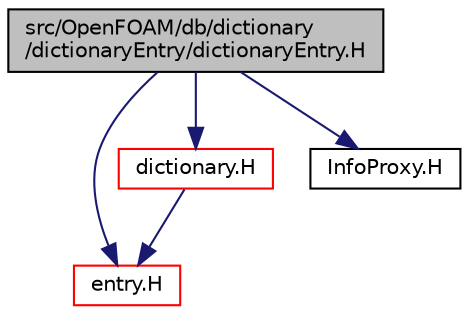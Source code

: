 digraph "src/OpenFOAM/db/dictionary/dictionaryEntry/dictionaryEntry.H"
{
  bgcolor="transparent";
  edge [fontname="Helvetica",fontsize="10",labelfontname="Helvetica",labelfontsize="10"];
  node [fontname="Helvetica",fontsize="10",shape=record];
  Node0 [label="src/OpenFOAM/db/dictionary\l/dictionaryEntry/dictionaryEntry.H",height=0.2,width=0.4,color="black", fillcolor="grey75", style="filled", fontcolor="black"];
  Node0 -> Node1 [color="midnightblue",fontsize="10",style="solid",fontname="Helvetica"];
  Node1 [label="entry.H",height=0.2,width=0.4,color="red",URL="$a09527.html"];
  Node0 -> Node55 [color="midnightblue",fontsize="10",style="solid",fontname="Helvetica"];
  Node55 [label="dictionary.H",height=0.2,width=0.4,color="red",URL="$a09506.html"];
  Node55 -> Node1 [color="midnightblue",fontsize="10",style="solid",fontname="Helvetica"];
  Node0 -> Node49 [color="midnightblue",fontsize="10",style="solid",fontname="Helvetica"];
  Node49 [label="InfoProxy.H",height=0.2,width=0.4,color="black",URL="$a09803.html"];
}
